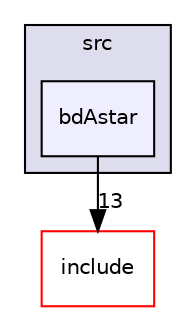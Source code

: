 digraph "bdAstar" {
  compound=true
  node [ fontsize="10", fontname="Helvetica"];
  edge [ labelfontsize="10", labelfontname="Helvetica"];
  subgraph clusterdir_0c835b2c0263a359a63ff950e7b4b437 {
    graph [ bgcolor="#ddddee", pencolor="black", label="src" fontname="Helvetica", fontsize="10", URL="dir_0c835b2c0263a359a63ff950e7b4b437.html"]
  dir_e77fdbe849b5b56a91a91f8d547104e5 [shape=box, label="bdAstar", style="filled", fillcolor="#eeeeff", pencolor="black", URL="dir_e77fdbe849b5b56a91a91f8d547104e5.html"];
  }
  dir_d828925fd371daeaa4c854aa07a3082a [shape=box label="include" fillcolor="white" style="filled" color="red" URL="dir_d828925fd371daeaa4c854aa07a3082a.html"];
  dir_e77fdbe849b5b56a91a91f8d547104e5->dir_d828925fd371daeaa4c854aa07a3082a [headlabel="13", labeldistance=1.5 headhref="dir_000020_000008.html"];
}
